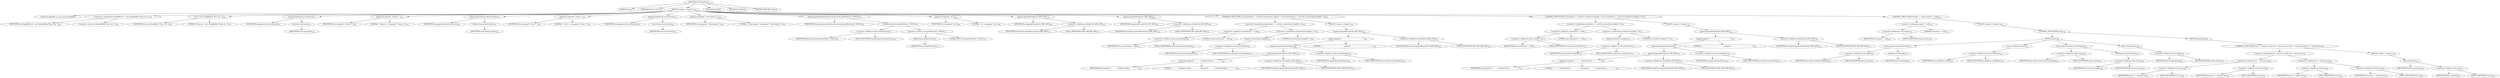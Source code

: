 digraph "endTestSuite" {  
"189" [label = <(METHOD,endTestSuite)<SUB>129</SUB>> ]
"190" [label = <(PARAM,this)<SUB>129</SUB>> ]
"191" [label = <(PARAM,JUnitTest suite)<SUB>129</SUB>> ]
"192" [label = <(BLOCK,&lt;empty&gt;,&lt;empty&gt;)<SUB>129</SUB>> ]
"8" [label = <(LOCAL,StringBuffer sb: java.lang.StringBuffer)> ]
"193" [label = <(&lt;operator&gt;.assignment,StringBuffer sb = new StringBuffer(&quot;Tests run: &quot;))<SUB>130</SUB>> ]
"194" [label = <(IDENTIFIER,sb,StringBuffer sb = new StringBuffer(&quot;Tests run: &quot;))<SUB>130</SUB>> ]
"195" [label = <(&lt;operator&gt;.alloc,new StringBuffer(&quot;Tests run: &quot;))<SUB>130</SUB>> ]
"196" [label = <(&lt;init&gt;,new StringBuffer(&quot;Tests run: &quot;))<SUB>130</SUB>> ]
"7" [label = <(IDENTIFIER,sb,new StringBuffer(&quot;Tests run: &quot;))<SUB>130</SUB>> ]
"197" [label = <(LITERAL,&quot;Tests run: &quot;,new StringBuffer(&quot;Tests run: &quot;))<SUB>130</SUB>> ]
"198" [label = <(append,append(suite.runCount()))<SUB>131</SUB>> ]
"199" [label = <(IDENTIFIER,sb,append(suite.runCount()))<SUB>131</SUB>> ]
"200" [label = <(runCount,runCount())<SUB>131</SUB>> ]
"201" [label = <(IDENTIFIER,suite,runCount())<SUB>131</SUB>> ]
"202" [label = <(append,sb.append(&quot;, Failures: &quot;))<SUB>132</SUB>> ]
"203" [label = <(IDENTIFIER,sb,sb.append(&quot;, Failures: &quot;))<SUB>132</SUB>> ]
"204" [label = <(LITERAL,&quot;, Failures: &quot;,sb.append(&quot;, Failures: &quot;))<SUB>132</SUB>> ]
"205" [label = <(append,append(suite.failureCount()))<SUB>133</SUB>> ]
"206" [label = <(IDENTIFIER,sb,append(suite.failureCount()))<SUB>133</SUB>> ]
"207" [label = <(failureCount,failureCount())<SUB>133</SUB>> ]
"208" [label = <(IDENTIFIER,suite,failureCount())<SUB>133</SUB>> ]
"209" [label = <(append,sb.append(&quot;, Errors: &quot;))<SUB>134</SUB>> ]
"210" [label = <(IDENTIFIER,sb,sb.append(&quot;, Errors: &quot;))<SUB>134</SUB>> ]
"211" [label = <(LITERAL,&quot;, Errors: &quot;,sb.append(&quot;, Errors: &quot;))<SUB>134</SUB>> ]
"212" [label = <(append,append(suite.errorCount()))<SUB>135</SUB>> ]
"213" [label = <(IDENTIFIER,sb,append(suite.errorCount()))<SUB>135</SUB>> ]
"214" [label = <(errorCount,errorCount())<SUB>135</SUB>> ]
"215" [label = <(IDENTIFIER,suite,errorCount())<SUB>135</SUB>> ]
"216" [label = <(append,sb.append(&quot;, Time elapsed: &quot;))<SUB>136</SUB>> ]
"217" [label = <(IDENTIFIER,sb,sb.append(&quot;, Time elapsed: &quot;))<SUB>136</SUB>> ]
"218" [label = <(LITERAL,&quot;, Time elapsed: &quot;,sb.append(&quot;, Time elapsed: &quot;))<SUB>136</SUB>> ]
"219" [label = <(append,append(numberFormat.format(suite.getRunTime() / 1000.0)))<SUB>137</SUB>> ]
"220" [label = <(IDENTIFIER,sb,append(numberFormat.format(suite.getRunTime() / 1000.0)))<SUB>137</SUB>> ]
"221" [label = <(format,format(suite.getRunTime() / 1000.0))<SUB>137</SUB>> ]
"222" [label = <(&lt;operator&gt;.fieldAccess,this.numberFormat)<SUB>137</SUB>> ]
"223" [label = <(IDENTIFIER,this,format(suite.getRunTime() / 1000.0))<SUB>137</SUB>> ]
"224" [label = <(FIELD_IDENTIFIER,numberFormat,numberFormat)<SUB>137</SUB>> ]
"225" [label = <(&lt;operator&gt;.division,suite.getRunTime() / 1000.0)<SUB>137</SUB>> ]
"226" [label = <(getRunTime,getRunTime())<SUB>137</SUB>> ]
"227" [label = <(IDENTIFIER,suite,getRunTime())<SUB>137</SUB>> ]
"228" [label = <(LITERAL,1000.0,suite.getRunTime() / 1000.0)<SUB>137</SUB>> ]
"229" [label = <(append,sb.append(&quot; sec&quot;))<SUB>138</SUB>> ]
"230" [label = <(IDENTIFIER,sb,sb.append(&quot; sec&quot;))<SUB>138</SUB>> ]
"231" [label = <(LITERAL,&quot; sec&quot;,sb.append(&quot; sec&quot;))<SUB>138</SUB>> ]
"232" [label = <(append,append(StringUtils.LINE_SEP))<SUB>139</SUB>> ]
"233" [label = <(IDENTIFIER,sb,append(StringUtils.LINE_SEP))<SUB>139</SUB>> ]
"234" [label = <(&lt;operator&gt;.fieldAccess,StringUtils.LINE_SEP)<SUB>139</SUB>> ]
"235" [label = <(IDENTIFIER,StringUtils,append(StringUtils.LINE_SEP))<SUB>139</SUB>> ]
"236" [label = <(FIELD_IDENTIFIER,LINE_SEP,LINE_SEP)<SUB>139</SUB>> ]
"237" [label = <(append,append(StringUtils.LINE_SEP))<SUB>140</SUB>> ]
"238" [label = <(IDENTIFIER,sb,append(StringUtils.LINE_SEP))<SUB>140</SUB>> ]
"239" [label = <(&lt;operator&gt;.fieldAccess,StringUtils.LINE_SEP)<SUB>140</SUB>> ]
"240" [label = <(IDENTIFIER,StringUtils,append(StringUtils.LINE_SEP))<SUB>140</SUB>> ]
"241" [label = <(FIELD_IDENTIFIER,LINE_SEP,LINE_SEP)<SUB>140</SUB>> ]
"242" [label = <(CONTROL_STRUCTURE,if (systemOutput != null &amp;&amp; systemOutput.length() &gt; 0),if (systemOutput != null &amp;&amp; systemOutput.length() &gt; 0))<SUB>143</SUB>> ]
"243" [label = <(&lt;operator&gt;.logicalAnd,systemOutput != null &amp;&amp; systemOutput.length() &gt; 0)<SUB>143</SUB>> ]
"244" [label = <(&lt;operator&gt;.notEquals,systemOutput != null)<SUB>143</SUB>> ]
"245" [label = <(&lt;operator&gt;.fieldAccess,this.systemOutput)<SUB>143</SUB>> ]
"246" [label = <(IDENTIFIER,this,systemOutput != null)<SUB>143</SUB>> ]
"247" [label = <(FIELD_IDENTIFIER,systemOutput,systemOutput)<SUB>143</SUB>> ]
"248" [label = <(LITERAL,null,systemOutput != null)<SUB>143</SUB>> ]
"249" [label = <(&lt;operator&gt;.greaterThan,systemOutput.length() &gt; 0)<SUB>143</SUB>> ]
"250" [label = <(length,systemOutput.length())<SUB>143</SUB>> ]
"251" [label = <(&lt;operator&gt;.fieldAccess,this.systemOutput)<SUB>143</SUB>> ]
"252" [label = <(IDENTIFIER,this,systemOutput.length())<SUB>143</SUB>> ]
"253" [label = <(FIELD_IDENTIFIER,systemOutput,systemOutput)<SUB>143</SUB>> ]
"254" [label = <(LITERAL,0,systemOutput.length() &gt; 0)<SUB>143</SUB>> ]
"255" [label = <(BLOCK,&lt;empty&gt;,&lt;empty&gt;)<SUB>143</SUB>> ]
"256" [label = <(append,append(StringUtils.LINE_SEP))<SUB>144</SUB>> ]
"257" [label = <(append,append(&quot;------------- ---------------- ---------------&quot;))<SUB>144</SUB>> ]
"258" [label = <(append,append(systemOutput))<SUB>144</SUB>> ]
"259" [label = <(append,append(StringUtils.LINE_SEP))<SUB>144</SUB>> ]
"260" [label = <(append,sb.append(&quot;------------- Standard Output ---------------&quot;))<SUB>144</SUB>> ]
"261" [label = <(IDENTIFIER,sb,sb.append(&quot;------------- Standard Output ---------------&quot;))<SUB>144</SUB>> ]
"262" [label = <(LITERAL,&quot;------------- Standard Output ---------------&quot;,sb.append(&quot;------------- Standard Output ---------------&quot;))<SUB>144</SUB>> ]
"263" [label = <(&lt;operator&gt;.fieldAccess,StringUtils.LINE_SEP)<SUB>145</SUB>> ]
"264" [label = <(IDENTIFIER,StringUtils,append(StringUtils.LINE_SEP))<SUB>145</SUB>> ]
"265" [label = <(FIELD_IDENTIFIER,LINE_SEP,LINE_SEP)<SUB>145</SUB>> ]
"266" [label = <(&lt;operator&gt;.fieldAccess,this.systemOutput)<SUB>146</SUB>> ]
"267" [label = <(IDENTIFIER,this,append(systemOutput))<SUB>146</SUB>> ]
"268" [label = <(FIELD_IDENTIFIER,systemOutput,systemOutput)<SUB>146</SUB>> ]
"269" [label = <(LITERAL,&quot;------------- ---------------- ---------------&quot;,append(&quot;------------- ---------------- ---------------&quot;))<SUB>147</SUB>> ]
"270" [label = <(&lt;operator&gt;.fieldAccess,StringUtils.LINE_SEP)<SUB>148</SUB>> ]
"271" [label = <(IDENTIFIER,StringUtils,append(StringUtils.LINE_SEP))<SUB>148</SUB>> ]
"272" [label = <(FIELD_IDENTIFIER,LINE_SEP,LINE_SEP)<SUB>148</SUB>> ]
"273" [label = <(CONTROL_STRUCTURE,if (systemError != null &amp;&amp; systemError.length() &gt; 0),if (systemError != null &amp;&amp; systemError.length() &gt; 0))<SUB>151</SUB>> ]
"274" [label = <(&lt;operator&gt;.logicalAnd,systemError != null &amp;&amp; systemError.length() &gt; 0)<SUB>151</SUB>> ]
"275" [label = <(&lt;operator&gt;.notEquals,systemError != null)<SUB>151</SUB>> ]
"276" [label = <(&lt;operator&gt;.fieldAccess,this.systemError)<SUB>151</SUB>> ]
"277" [label = <(IDENTIFIER,this,systemError != null)<SUB>151</SUB>> ]
"278" [label = <(FIELD_IDENTIFIER,systemError,systemError)<SUB>151</SUB>> ]
"279" [label = <(LITERAL,null,systemError != null)<SUB>151</SUB>> ]
"280" [label = <(&lt;operator&gt;.greaterThan,systemError.length() &gt; 0)<SUB>151</SUB>> ]
"281" [label = <(length,systemError.length())<SUB>151</SUB>> ]
"282" [label = <(&lt;operator&gt;.fieldAccess,this.systemError)<SUB>151</SUB>> ]
"283" [label = <(IDENTIFIER,this,systemError.length())<SUB>151</SUB>> ]
"284" [label = <(FIELD_IDENTIFIER,systemError,systemError)<SUB>151</SUB>> ]
"285" [label = <(LITERAL,0,systemError.length() &gt; 0)<SUB>151</SUB>> ]
"286" [label = <(BLOCK,&lt;empty&gt;,&lt;empty&gt;)<SUB>151</SUB>> ]
"287" [label = <(append,append(StringUtils.LINE_SEP))<SUB>152</SUB>> ]
"288" [label = <(append,append(&quot;------------- ---------------- ---------------&quot;))<SUB>152</SUB>> ]
"289" [label = <(append,append(systemError))<SUB>152</SUB>> ]
"290" [label = <(append,append(StringUtils.LINE_SEP))<SUB>152</SUB>> ]
"291" [label = <(append,sb.append(&quot;------------- Standard Error -----------------&quot;))<SUB>152</SUB>> ]
"292" [label = <(IDENTIFIER,sb,sb.append(&quot;------------- Standard Error -----------------&quot;))<SUB>152</SUB>> ]
"293" [label = <(LITERAL,&quot;------------- Standard Error -----------------&quot;,sb.append(&quot;------------- Standard Error -----------------&quot;))<SUB>152</SUB>> ]
"294" [label = <(&lt;operator&gt;.fieldAccess,StringUtils.LINE_SEP)<SUB>153</SUB>> ]
"295" [label = <(IDENTIFIER,StringUtils,append(StringUtils.LINE_SEP))<SUB>153</SUB>> ]
"296" [label = <(FIELD_IDENTIFIER,LINE_SEP,LINE_SEP)<SUB>153</SUB>> ]
"297" [label = <(&lt;operator&gt;.fieldAccess,this.systemError)<SUB>154</SUB>> ]
"298" [label = <(IDENTIFIER,this,append(systemError))<SUB>154</SUB>> ]
"299" [label = <(FIELD_IDENTIFIER,systemError,systemError)<SUB>154</SUB>> ]
"300" [label = <(LITERAL,&quot;------------- ---------------- ---------------&quot;,append(&quot;------------- ---------------- ---------------&quot;))<SUB>155</SUB>> ]
"301" [label = <(&lt;operator&gt;.fieldAccess,StringUtils.LINE_SEP)<SUB>156</SUB>> ]
"302" [label = <(IDENTIFIER,StringUtils,append(StringUtils.LINE_SEP))<SUB>156</SUB>> ]
"303" [label = <(FIELD_IDENTIFIER,LINE_SEP,LINE_SEP)<SUB>156</SUB>> ]
"304" [label = <(CONTROL_STRUCTURE,if (output != null),if (output != null))<SUB>159</SUB>> ]
"305" [label = <(&lt;operator&gt;.notEquals,output != null)<SUB>159</SUB>> ]
"306" [label = <(&lt;operator&gt;.fieldAccess,this.output)<SUB>159</SUB>> ]
"307" [label = <(IDENTIFIER,this,output != null)<SUB>159</SUB>> ]
"308" [label = <(FIELD_IDENTIFIER,output,output)<SUB>159</SUB>> ]
"309" [label = <(LITERAL,null,output != null)<SUB>159</SUB>> ]
"310" [label = <(BLOCK,&lt;empty&gt;,&lt;empty&gt;)<SUB>159</SUB>> ]
"311" [label = <(CONTROL_STRUCTURE,try,try)<SUB>160</SUB>> ]
"312" [label = <(BLOCK,try,try)<SUB>160</SUB>> ]
"313" [label = <(write,output.write(sb.toString()))<SUB>161</SUB>> ]
"314" [label = <(&lt;operator&gt;.fieldAccess,this.output)<SUB>161</SUB>> ]
"315" [label = <(IDENTIFIER,this,output.write(sb.toString()))<SUB>161</SUB>> ]
"316" [label = <(FIELD_IDENTIFIER,output,output)<SUB>161</SUB>> ]
"317" [label = <(toString,sb.toString())<SUB>161</SUB>> ]
"318" [label = <(IDENTIFIER,sb,sb.toString())<SUB>161</SUB>> ]
"319" [label = <(close,resultWriter.close())<SUB>162</SUB>> ]
"320" [label = <(&lt;operator&gt;.fieldAccess,this.resultWriter)<SUB>162</SUB>> ]
"321" [label = <(IDENTIFIER,this,resultWriter.close())<SUB>162</SUB>> ]
"322" [label = <(FIELD_IDENTIFIER,resultWriter,resultWriter)<SUB>162</SUB>> ]
"323" [label = <(write,output.write(results.toString()))<SUB>163</SUB>> ]
"324" [label = <(&lt;operator&gt;.fieldAccess,this.output)<SUB>163</SUB>> ]
"325" [label = <(IDENTIFIER,this,output.write(results.toString()))<SUB>163</SUB>> ]
"326" [label = <(FIELD_IDENTIFIER,output,output)<SUB>163</SUB>> ]
"327" [label = <(toString,results.toString())<SUB>163</SUB>> ]
"328" [label = <(&lt;operator&gt;.fieldAccess,this.results)<SUB>163</SUB>> ]
"329" [label = <(IDENTIFIER,this,results.toString())<SUB>163</SUB>> ]
"330" [label = <(FIELD_IDENTIFIER,results,results)<SUB>163</SUB>> ]
"331" [label = <(flush,output.flush())<SUB>164</SUB>> ]
"332" [label = <(&lt;operator&gt;.fieldAccess,this.output)<SUB>164</SUB>> ]
"333" [label = <(IDENTIFIER,this,output.flush())<SUB>164</SUB>> ]
"334" [label = <(FIELD_IDENTIFIER,output,output)<SUB>164</SUB>> ]
"335" [label = <(BLOCK,finally,finally)<SUB>165</SUB>> ]
"336" [label = <(CONTROL_STRUCTURE,if (out != System.out &amp;&amp; out != System.err),if (out != System.out &amp;&amp; out != System.err))<SUB>166</SUB>> ]
"337" [label = <(&lt;operator&gt;.logicalAnd,out != System.out &amp;&amp; out != System.err)<SUB>166</SUB>> ]
"338" [label = <(&lt;operator&gt;.notEquals,out != System.out)<SUB>166</SUB>> ]
"339" [label = <(&lt;operator&gt;.fieldAccess,this.out)<SUB>166</SUB>> ]
"340" [label = <(IDENTIFIER,this,out != System.out)<SUB>166</SUB>> ]
"341" [label = <(FIELD_IDENTIFIER,out,out)<SUB>166</SUB>> ]
"342" [label = <(&lt;operator&gt;.fieldAccess,System.out)<SUB>166</SUB>> ]
"343" [label = <(IDENTIFIER,System,out != System.out)<SUB>166</SUB>> ]
"344" [label = <(FIELD_IDENTIFIER,out,out)<SUB>166</SUB>> ]
"345" [label = <(&lt;operator&gt;.notEquals,out != System.err)<SUB>166</SUB>> ]
"346" [label = <(&lt;operator&gt;.fieldAccess,this.out)<SUB>166</SUB>> ]
"347" [label = <(IDENTIFIER,this,out != System.err)<SUB>166</SUB>> ]
"348" [label = <(FIELD_IDENTIFIER,out,out)<SUB>166</SUB>> ]
"349" [label = <(&lt;operator&gt;.fieldAccess,System.err)<SUB>166</SUB>> ]
"350" [label = <(IDENTIFIER,System,out != System.err)<SUB>166</SUB>> ]
"351" [label = <(FIELD_IDENTIFIER,err,err)<SUB>166</SUB>> ]
"352" [label = <(BLOCK,&lt;empty&gt;,&lt;empty&gt;)<SUB>166</SUB>> ]
"353" [label = <(close,close(out))<SUB>167</SUB>> ]
"354" [label = <(IDENTIFIER,FileUtils,close(out))<SUB>167</SUB>> ]
"355" [label = <(&lt;operator&gt;.fieldAccess,this.out)<SUB>167</SUB>> ]
"356" [label = <(IDENTIFIER,this,close(out))<SUB>167</SUB>> ]
"357" [label = <(FIELD_IDENTIFIER,out,out)<SUB>167</SUB>> ]
"358" [label = <(MODIFIER,PUBLIC)> ]
"359" [label = <(MODIFIER,VIRTUAL)> ]
"360" [label = <(METHOD_RETURN,void)<SUB>129</SUB>> ]
  "189" -> "190" 
  "189" -> "191" 
  "189" -> "192" 
  "189" -> "358" 
  "189" -> "359" 
  "189" -> "360" 
  "192" -> "8" 
  "192" -> "193" 
  "192" -> "196" 
  "192" -> "198" 
  "192" -> "202" 
  "192" -> "205" 
  "192" -> "209" 
  "192" -> "212" 
  "192" -> "216" 
  "192" -> "219" 
  "192" -> "229" 
  "192" -> "232" 
  "192" -> "237" 
  "192" -> "242" 
  "192" -> "273" 
  "192" -> "304" 
  "193" -> "194" 
  "193" -> "195" 
  "196" -> "7" 
  "196" -> "197" 
  "198" -> "199" 
  "198" -> "200" 
  "200" -> "201" 
  "202" -> "203" 
  "202" -> "204" 
  "205" -> "206" 
  "205" -> "207" 
  "207" -> "208" 
  "209" -> "210" 
  "209" -> "211" 
  "212" -> "213" 
  "212" -> "214" 
  "214" -> "215" 
  "216" -> "217" 
  "216" -> "218" 
  "219" -> "220" 
  "219" -> "221" 
  "221" -> "222" 
  "221" -> "225" 
  "222" -> "223" 
  "222" -> "224" 
  "225" -> "226" 
  "225" -> "228" 
  "226" -> "227" 
  "229" -> "230" 
  "229" -> "231" 
  "232" -> "233" 
  "232" -> "234" 
  "234" -> "235" 
  "234" -> "236" 
  "237" -> "238" 
  "237" -> "239" 
  "239" -> "240" 
  "239" -> "241" 
  "242" -> "243" 
  "242" -> "255" 
  "243" -> "244" 
  "243" -> "249" 
  "244" -> "245" 
  "244" -> "248" 
  "245" -> "246" 
  "245" -> "247" 
  "249" -> "250" 
  "249" -> "254" 
  "250" -> "251" 
  "251" -> "252" 
  "251" -> "253" 
  "255" -> "256" 
  "256" -> "257" 
  "256" -> "270" 
  "257" -> "258" 
  "257" -> "269" 
  "258" -> "259" 
  "258" -> "266" 
  "259" -> "260" 
  "259" -> "263" 
  "260" -> "261" 
  "260" -> "262" 
  "263" -> "264" 
  "263" -> "265" 
  "266" -> "267" 
  "266" -> "268" 
  "270" -> "271" 
  "270" -> "272" 
  "273" -> "274" 
  "273" -> "286" 
  "274" -> "275" 
  "274" -> "280" 
  "275" -> "276" 
  "275" -> "279" 
  "276" -> "277" 
  "276" -> "278" 
  "280" -> "281" 
  "280" -> "285" 
  "281" -> "282" 
  "282" -> "283" 
  "282" -> "284" 
  "286" -> "287" 
  "287" -> "288" 
  "287" -> "301" 
  "288" -> "289" 
  "288" -> "300" 
  "289" -> "290" 
  "289" -> "297" 
  "290" -> "291" 
  "290" -> "294" 
  "291" -> "292" 
  "291" -> "293" 
  "294" -> "295" 
  "294" -> "296" 
  "297" -> "298" 
  "297" -> "299" 
  "301" -> "302" 
  "301" -> "303" 
  "304" -> "305" 
  "304" -> "310" 
  "305" -> "306" 
  "305" -> "309" 
  "306" -> "307" 
  "306" -> "308" 
  "310" -> "311" 
  "311" -> "312" 
  "311" -> "335" 
  "312" -> "313" 
  "312" -> "319" 
  "312" -> "323" 
  "312" -> "331" 
  "313" -> "314" 
  "313" -> "317" 
  "314" -> "315" 
  "314" -> "316" 
  "317" -> "318" 
  "319" -> "320" 
  "320" -> "321" 
  "320" -> "322" 
  "323" -> "324" 
  "323" -> "327" 
  "324" -> "325" 
  "324" -> "326" 
  "327" -> "328" 
  "328" -> "329" 
  "328" -> "330" 
  "331" -> "332" 
  "332" -> "333" 
  "332" -> "334" 
  "335" -> "336" 
  "336" -> "337" 
  "336" -> "352" 
  "337" -> "338" 
  "337" -> "345" 
  "338" -> "339" 
  "338" -> "342" 
  "339" -> "340" 
  "339" -> "341" 
  "342" -> "343" 
  "342" -> "344" 
  "345" -> "346" 
  "345" -> "349" 
  "346" -> "347" 
  "346" -> "348" 
  "349" -> "350" 
  "349" -> "351" 
  "352" -> "353" 
  "353" -> "354" 
  "353" -> "355" 
  "355" -> "356" 
  "355" -> "357" 
}
